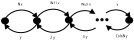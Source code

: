 <?xml version="1.0" encoding="UTF-8"?>
<dia:diagram xmlns:dia="http://www.lysator.liu.se/~alla/dia/"><dia:layer name="Fondo" visible="true"><dia:object type="Standard - Ellipse" version="0" id="O0"><dia:attribute name="obj_pos"><dia:point val="2.369,2.013"/></dia:attribute><dia:attribute name="obj_bb"><dia:rectangle val="2.319,1.962;2.719,2.312"/></dia:attribute><dia:attribute name="elem_corner"><dia:point val="2.369,2.013"/></dia:attribute><dia:attribute name="elem_width"><dia:real val="0.3"/></dia:attribute><dia:attribute name="elem_height"><dia:real val="0.25"/></dia:attribute><dia:attribute name="inner_color"><dia:color val="#000000"/></dia:attribute></dia:object><dia:object type="Standard - Ellipse" version="0" id="O1"><dia:attribute name="obj_pos"><dia:point val="3.967,2.005"/></dia:attribute><dia:attribute name="obj_bb"><dia:rectangle val="3.917,1.955;4.317,2.305"/></dia:attribute><dia:attribute name="elem_corner"><dia:point val="3.967,2.005"/></dia:attribute><dia:attribute name="elem_width"><dia:real val="0.3"/></dia:attribute><dia:attribute name="elem_height"><dia:real val="0.25"/></dia:attribute><dia:attribute name="inner_color"><dia:color val="#000000"/></dia:attribute></dia:object><dia:object type="Standard - Ellipse" version="0" id="O2"><dia:attribute name="obj_pos"><dia:point val="5.561,1.972"/></dia:attribute><dia:attribute name="obj_bb"><dia:rectangle val="5.511,1.922;5.911,2.272"/></dia:attribute><dia:attribute name="elem_corner"><dia:point val="5.561,1.972"/></dia:attribute><dia:attribute name="elem_width"><dia:real val="0.3"/></dia:attribute><dia:attribute name="elem_height"><dia:real val="0.25"/></dia:attribute><dia:attribute name="inner_color"><dia:color val="#000000"/></dia:attribute></dia:object><dia:object type="Standard - Arc" version="0" id="O3"><dia:attribute name="obj_pos"><dia:point val="2.543,2.003"/></dia:attribute><dia:attribute name="obj_bb"><dia:rectangle val="2.543,1.596;4.122,2.171"/></dia:attribute><dia:attribute name="conn_endpoints"><dia:point val="2.543,2.003"/><dia:point val="4.118,1.971"/></dia:attribute><dia:attribute name="curve_distance"><dia:real val="-0.391"/></dia:attribute><dia:attribute name="line_width"><dia:real val="0"/></dia:attribute><dia:attribute name="end_arrow"><dia:enum val="3"/></dia:attribute><dia:attribute name="end_arrow_length"><dia:real val="0.2"/></dia:attribute><dia:attribute name="end_arrow_width"><dia:real val="0.2"/></dia:attribute></dia:object><dia:object type="Standard - Arc" version="0" id="O4"><dia:attribute name="obj_pos"><dia:point val="4.129,1.96"/></dia:attribute><dia:attribute name="obj_bb"><dia:rectangle val="4.129,1.553;5.708,2.128"/></dia:attribute><dia:attribute name="conn_endpoints"><dia:point val="4.129,1.96"/><dia:point val="5.704,1.928"/></dia:attribute><dia:attribute name="curve_distance"><dia:real val="-0.391"/></dia:attribute><dia:attribute name="line_width"><dia:real val="0"/></dia:attribute><dia:attribute name="end_arrow"><dia:enum val="3"/></dia:attribute><dia:attribute name="end_arrow_length"><dia:real val="0.2"/></dia:attribute><dia:attribute name="end_arrow_width"><dia:real val="0.2"/></dia:attribute></dia:object><dia:object type="Standard - Arc" version="0" id="O5"><dia:attribute name="obj_pos"><dia:point val="4.124,2.278"/></dia:attribute><dia:attribute name="obj_bb"><dia:rectangle val="2.514,2.109;4.124,2.726"/></dia:attribute><dia:attribute name="conn_endpoints"><dia:point val="4.124,2.278"/><dia:point val="2.518,2.309"/></dia:attribute><dia:attribute name="curve_distance"><dia:real val="-0.432"/></dia:attribute><dia:attribute name="line_width"><dia:real val="0"/></dia:attribute><dia:attribute name="end_arrow"><dia:enum val="3"/></dia:attribute><dia:attribute name="end_arrow_length"><dia:real val="0.2"/></dia:attribute><dia:attribute name="end_arrow_width"><dia:real val="0.2"/></dia:attribute></dia:object><dia:object type="Standard - Arc" version="0" id="O6"><dia:attribute name="obj_pos"><dia:point val="5.733,2.259"/></dia:attribute><dia:attribute name="obj_bb"><dia:rectangle val="4.123,2.091;5.733,2.707"/></dia:attribute><dia:attribute name="conn_endpoints"><dia:point val="5.733,2.259"/><dia:point val="4.127,2.291"/></dia:attribute><dia:attribute name="curve_distance"><dia:real val="-0.432"/></dia:attribute><dia:attribute name="line_width"><dia:real val="0"/></dia:attribute><dia:attribute name="end_arrow"><dia:enum val="3"/></dia:attribute><dia:attribute name="end_arrow_length"><dia:real val="0.2"/></dia:attribute><dia:attribute name="end_arrow_width"><dia:real val="0.2"/></dia:attribute></dia:object><dia:object type="Standard - Text" version="0" id="O7"><dia:attribute name="obj_pos"><dia:point val="3.155,1.365"/></dia:attribute><dia:attribute name="obj_bb"><dia:rectangle val="3.155,1.158;3.412,1.48"/></dia:attribute><dia:attribute name="text"><dia:composite type="text"><dia:attribute name="string"><dia:string>#N x#</dia:string></dia:attribute><dia:attribute name="font"><dia:font family="sans" style="0" name="Courier"/></dia:attribute><dia:attribute name="height"><dia:real val="0.2"/></dia:attribute><dia:attribute name="pos"><dia:point val="3.155,1.365"/></dia:attribute><dia:attribute name="color"><dia:color val="#000000"/></dia:attribute><dia:attribute name="alignment"><dia:enum val="0"/></dia:attribute></dia:composite></dia:attribute></dia:object><dia:object type="Standard - Text" version="0" id="O8"><dia:attribute name="obj_pos"><dia:point val="4.718,1.221"/></dia:attribute><dia:attribute name="obj_bb"><dia:rectangle val="4.696,0.55;4.718,1.614"/></dia:attribute><dia:attribute name="text"><dia:composite type="text"><dia:attribute name="string"><dia:string>##</dia:string></dia:attribute><dia:attribute name="font"><dia:font family="sans" style="0" name="Courier"/></dia:attribute><dia:attribute name="height"><dia:real val="0.8"/></dia:attribute><dia:attribute name="pos"><dia:point val="4.718,1.221"/></dia:attribute><dia:attribute name="color"><dia:color val="#000000"/></dia:attribute><dia:attribute name="alignment"><dia:enum val="0"/></dia:attribute></dia:composite></dia:attribute></dia:object><dia:object type="Standard - Text" version="0" id="O9"><dia:attribute name="obj_pos"><dia:point val="4.755,1.315"/></dia:attribute><dia:attribute name="obj_bb"><dia:rectangle val="4.755,1.108;5.278,1.43"/></dia:attribute><dia:attribute name="text"><dia:composite type="text"><dia:attribute name="string"><dia:string>#(N-1) x#</dia:string></dia:attribute><dia:attribute name="font"><dia:font family="sans" style="0" name="Courier"/></dia:attribute><dia:attribute name="height"><dia:real val="0.2"/></dia:attribute><dia:attribute name="pos"><dia:point val="4.755,1.315"/></dia:attribute><dia:attribute name="color"><dia:color val="#000000"/></dia:attribute><dia:attribute name="alignment"><dia:enum val="0"/></dia:attribute></dia:composite></dia:attribute></dia:object><dia:object type="Standard - Arc" version="0" id="O10"><dia:attribute name="obj_pos"><dia:point val="5.768,1.99"/></dia:attribute><dia:attribute name="obj_bb"><dia:rectangle val="5.768,1.624;7.03,1.99"/></dia:attribute><dia:attribute name="conn_endpoints"><dia:point val="5.768,1.99"/><dia:point val="6.993,1.759"/></dia:attribute><dia:attribute name="curve_distance"><dia:real val="-0.239"/></dia:attribute><dia:attribute name="line_width"><dia:real val="0"/></dia:attribute><dia:attribute name="end_arrow"><dia:enum val="3"/></dia:attribute><dia:attribute name="end_arrow_length"><dia:real val="0.2"/></dia:attribute><dia:attribute name="end_arrow_width"><dia:real val="0.2"/></dia:attribute></dia:object><dia:object type="Standard - Arc" version="0" id="O11"><dia:attribute name="obj_pos"><dia:point val="7.055,2.49"/></dia:attribute><dia:attribute name="obj_bb"><dia:rectangle val="5.743,2.056;7.055,2.631"/></dia:attribute><dia:attribute name="conn_endpoints"><dia:point val="7.055,2.49"/><dia:point val="5.78,2.253"/></dia:attribute><dia:attribute name="curve_distance"><dia:real val="-0.247"/></dia:attribute><dia:attribute name="line_width"><dia:real val="0"/></dia:attribute><dia:attribute name="end_arrow"><dia:enum val="3"/></dia:attribute><dia:attribute name="end_arrow_length"><dia:real val="0.2"/></dia:attribute><dia:attribute name="end_arrow_width"><dia:real val="0.2"/></dia:attribute></dia:object><dia:object type="Standard - Text" version="0" id="O12"><dia:attribute name="obj_pos"><dia:point val="6.318,1.371"/></dia:attribute><dia:attribute name="obj_bb"><dia:rectangle val="6.318,1.164;6.841,1.486"/></dia:attribute><dia:attribute name="text"><dia:composite type="text"><dia:attribute name="string"><dia:string>#(N-2) x#</dia:string></dia:attribute><dia:attribute name="font"><dia:font family="sans" style="0" name="Courier"/></dia:attribute><dia:attribute name="height"><dia:real val="0.2"/></dia:attribute><dia:attribute name="pos"><dia:point val="6.318,1.371"/></dia:attribute><dia:attribute name="color"><dia:color val="#000000"/></dia:attribute><dia:attribute name="alignment"><dia:enum val="0"/></dia:attribute></dia:composite></dia:attribute></dia:object><dia:object type="Standard - Ellipse" version="0" id="O13"><dia:attribute name="obj_pos"><dia:point val="8.579,1.984"/></dia:attribute><dia:attribute name="obj_bb"><dia:rectangle val="8.529,1.934;8.929,2.284"/></dia:attribute><dia:attribute name="elem_corner"><dia:point val="8.579,1.984"/></dia:attribute><dia:attribute name="elem_width"><dia:real val="0.3"/></dia:attribute><dia:attribute name="elem_height"><dia:real val="0.25"/></dia:attribute><dia:attribute name="inner_color"><dia:color val="#000000"/></dia:attribute></dia:object><dia:object type="Standard - Ellipse" version="0" id="O14"><dia:attribute name="obj_pos"><dia:point val="7.098,2.053"/></dia:attribute><dia:attribute name="obj_bb"><dia:rectangle val="7.048,2.003;7.218,2.165"/></dia:attribute><dia:attribute name="elem_corner"><dia:point val="7.098,2.053"/></dia:attribute><dia:attribute name="elem_width"><dia:real val="0.07"/></dia:attribute><dia:attribute name="elem_height"><dia:real val="0.062"/></dia:attribute><dia:attribute name="inner_color"><dia:color val="#000000"/></dia:attribute></dia:object><dia:object type="Standard - Ellipse" version="0" id="O15"><dia:attribute name="obj_pos"><dia:point val="7.335,2.046"/></dia:attribute><dia:attribute name="obj_bb"><dia:rectangle val="7.285,1.996;7.455,2.159"/></dia:attribute><dia:attribute name="elem_corner"><dia:point val="7.335,2.046"/></dia:attribute><dia:attribute name="elem_width"><dia:real val="0.07"/></dia:attribute><dia:attribute name="elem_height"><dia:real val="0.062"/></dia:attribute><dia:attribute name="inner_color"><dia:color val="#000000"/></dia:attribute></dia:object><dia:object type="Standard - Ellipse" version="0" id="O16"><dia:attribute name="obj_pos"><dia:point val="7.579,2.046"/></dia:attribute><dia:attribute name="obj_bb"><dia:rectangle val="7.529,1.996;7.699,2.159"/></dia:attribute><dia:attribute name="elem_corner"><dia:point val="7.579,2.046"/></dia:attribute><dia:attribute name="elem_width"><dia:real val="0.07"/></dia:attribute><dia:attribute name="elem_height"><dia:real val="0.062"/></dia:attribute><dia:attribute name="inner_color"><dia:color val="#000000"/></dia:attribute></dia:object><dia:object type="Standard - Arc" version="0" id="O17"><dia:attribute name="obj_pos"><dia:point val="7.568,1.74"/></dia:attribute><dia:attribute name="obj_bb"><dia:rectangle val="7.568,1.586;8.802,2.149"/></dia:attribute><dia:attribute name="conn_endpoints"><dia:point val="7.568,1.74"/><dia:point val="8.768,1.953"/></dia:attribute><dia:attribute name="curve_distance"><dia:real val="-0.251"/></dia:attribute><dia:attribute name="line_width"><dia:real val="0"/></dia:attribute><dia:attribute name="end_arrow"><dia:enum val="3"/></dia:attribute><dia:attribute name="end_arrow_length"><dia:real val="0.2"/></dia:attribute><dia:attribute name="end_arrow_width"><dia:real val="0.2"/></dia:attribute></dia:object><dia:object type="Standard - Arc" version="0" id="O18"><dia:attribute name="obj_pos"><dia:point val="8.753,2.293"/></dia:attribute><dia:attribute name="obj_bb"><dia:rectangle val="7.589,2.184;8.753,2.587"/></dia:attribute><dia:attribute name="conn_endpoints"><dia:point val="8.753,2.293"/><dia:point val="7.605,2.384"/></dia:attribute><dia:attribute name="curve_distance"><dia:real val="-0.247"/></dia:attribute><dia:attribute name="line_width"><dia:real val="0"/></dia:attribute><dia:attribute name="end_arrow"><dia:enum val="3"/></dia:attribute><dia:attribute name="end_arrow_length"><dia:real val="0.2"/></dia:attribute><dia:attribute name="end_arrow_width"><dia:real val="0.2"/></dia:attribute></dia:object><dia:object type="Standard - Text" version="0" id="O19"><dia:attribute name="obj_pos"><dia:point val="3.255,3.021"/></dia:attribute><dia:attribute name="obj_bb"><dia:rectangle val="3.249,2.915;3.344,3.484"/></dia:attribute><dia:attribute name="text"><dia:composite type="text"><dia:attribute name="string"><dia:string>#y
#</dia:string></dia:attribute><dia:attribute name="font"><dia:font family="sans" style="0" name="Courier"/></dia:attribute><dia:attribute name="height"><dia:real val="0.2"/></dia:attribute><dia:attribute name="pos"><dia:point val="3.255,3.021"/></dia:attribute><dia:attribute name="color"><dia:color val="#000000"/></dia:attribute><dia:attribute name="alignment"><dia:enum val="0"/></dia:attribute></dia:composite></dia:attribute></dia:object><dia:object type="Standard - Text" version="0" id="O20"><dia:attribute name="obj_pos"><dia:point val="8.093,1.384"/></dia:attribute><dia:attribute name="obj_bb"><dia:rectangle val="8.085,1.176;8.182,1.499"/></dia:attribute><dia:attribute name="text"><dia:composite type="text"><dia:attribute name="string"><dia:string>#x#</dia:string></dia:attribute><dia:attribute name="font"><dia:font family="sans" style="0" name="Courier"/></dia:attribute><dia:attribute name="height"><dia:real val="0.2"/></dia:attribute><dia:attribute name="pos"><dia:point val="8.093,1.384"/></dia:attribute><dia:attribute name="color"><dia:color val="#000000"/></dia:attribute><dia:attribute name="alignment"><dia:enum val="0"/></dia:attribute></dia:composite></dia:attribute></dia:object><dia:object type="Standard - Text" version="0" id="O21"><dia:attribute name="obj_pos"><dia:point val="4.78,3.028"/></dia:attribute><dia:attribute name="obj_bb"><dia:rectangle val="4.78,2.82;5.02,3.143"/></dia:attribute><dia:attribute name="text"><dia:composite type="text"><dia:attribute name="string"><dia:string>#2 y#</dia:string></dia:attribute><dia:attribute name="font"><dia:font family="sans" style="0" name="Courier"/></dia:attribute><dia:attribute name="height"><dia:real val="0.2"/></dia:attribute><dia:attribute name="pos"><dia:point val="4.78,3.028"/></dia:attribute><dia:attribute name="color"><dia:color val="#000000"/></dia:attribute><dia:attribute name="alignment"><dia:enum val="0"/></dia:attribute></dia:composite></dia:attribute></dia:object><dia:object type="Standard - Text" version="0" id="O22"><dia:attribute name="obj_pos"><dia:point val="6.405,2.996"/></dia:attribute><dia:attribute name="obj_bb"><dia:rectangle val="6.405,2.789;6.645,3.111"/></dia:attribute><dia:attribute name="text"><dia:composite type="text"><dia:attribute name="string"><dia:string>#3 y#</dia:string></dia:attribute><dia:attribute name="font"><dia:font family="sans" style="0" name="Courier"/></dia:attribute><dia:attribute name="height"><dia:real val="0.2"/></dia:attribute><dia:attribute name="pos"><dia:point val="6.405,2.996"/></dia:attribute><dia:attribute name="color"><dia:color val="#000000"/></dia:attribute><dia:attribute name="alignment"><dia:enum val="0"/></dia:attribute></dia:composite></dia:attribute></dia:object><dia:object type="Standard - Text" version="0" id="O23"><dia:attribute name="obj_pos"><dia:point val="8.061,2.959"/></dia:attribute><dia:attribute name="obj_bb"><dia:rectangle val="8.061,2.751;8.648,3.074"/></dia:attribute><dia:attribute name="text"><dia:composite type="text"><dia:attribute name="string"><dia:string>#ColaN y#</dia:string></dia:attribute><dia:attribute name="font"><dia:font family="sans" style="0" name="Courier"/></dia:attribute><dia:attribute name="height"><dia:real val="0.2"/></dia:attribute><dia:attribute name="pos"><dia:point val="8.061,2.959"/></dia:attribute><dia:attribute name="color"><dia:color val="#000000"/></dia:attribute><dia:attribute name="alignment"><dia:enum val="0"/></dia:attribute></dia:composite></dia:attribute></dia:object></dia:layer></dia:diagram>
